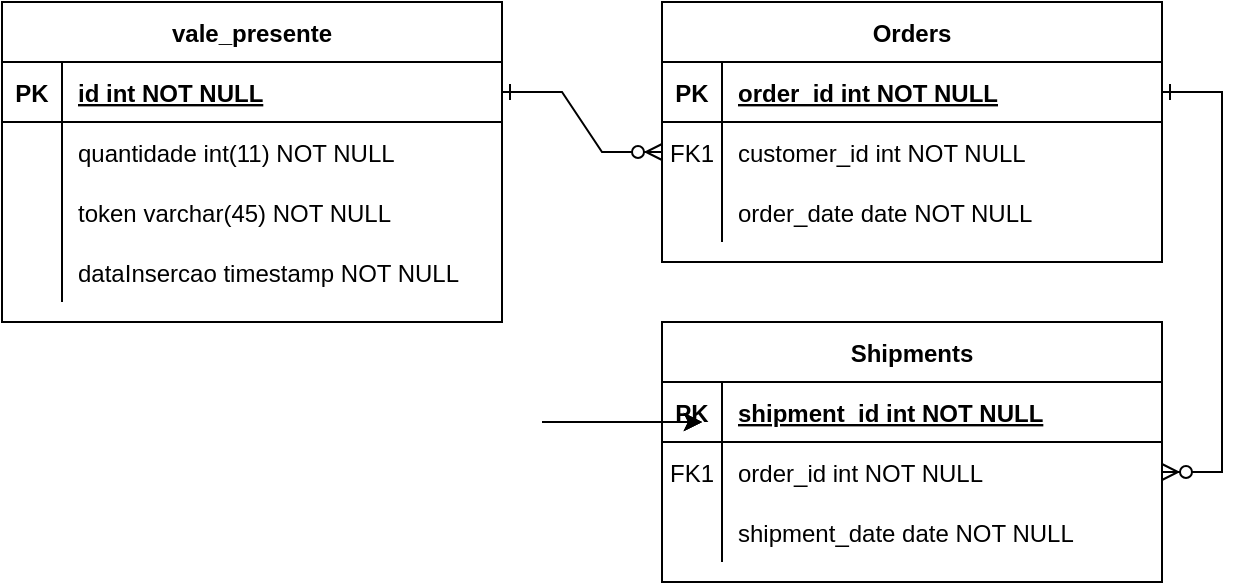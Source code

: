 <mxfile version="21.3.2" type="github">
  <diagram id="C5RBs43oDa-KdzZeNtuy" name="Page-1">
    <mxGraphModel dx="832" dy="446" grid="1" gridSize="10" guides="1" tooltips="1" connect="1" arrows="1" fold="1" page="1" pageScale="1" pageWidth="827" pageHeight="1169" math="0" shadow="0">
      <root>
        <mxCell id="WIyWlLk6GJQsqaUBKTNV-0" />
        <mxCell id="WIyWlLk6GJQsqaUBKTNV-1" parent="WIyWlLk6GJQsqaUBKTNV-0" />
        <mxCell id="9vp-qmft9jFnxLgAvtpD-0" value="" style="edgeStyle=entityRelationEdgeStyle;endArrow=ERzeroToMany;startArrow=ERone;endFill=1;startFill=0;rounded=0;" edge="1" parent="WIyWlLk6GJQsqaUBKTNV-1" source="9vp-qmft9jFnxLgAvtpD-23" target="9vp-qmft9jFnxLgAvtpD-6">
          <mxGeometry width="100" height="100" relative="1" as="geometry">
            <mxPoint x="340" y="1120" as="sourcePoint" />
            <mxPoint x="440" y="1020" as="targetPoint" />
          </mxGeometry>
        </mxCell>
        <mxCell id="9vp-qmft9jFnxLgAvtpD-1" value="" style="edgeStyle=entityRelationEdgeStyle;endArrow=ERzeroToMany;startArrow=ERone;endFill=1;startFill=0;rounded=0;" edge="1" parent="WIyWlLk6GJQsqaUBKTNV-1" source="9vp-qmft9jFnxLgAvtpD-3" target="9vp-qmft9jFnxLgAvtpD-16">
          <mxGeometry width="100" height="100" relative="1" as="geometry">
            <mxPoint x="400" y="580" as="sourcePoint" />
            <mxPoint x="460" y="605" as="targetPoint" />
          </mxGeometry>
        </mxCell>
        <mxCell id="9vp-qmft9jFnxLgAvtpD-2" value="Orders" style="shape=table;startSize=30;container=1;collapsible=1;childLayout=tableLayout;fixedRows=1;rowLines=0;fontStyle=1;align=center;resizeLast=1;" vertex="1" parent="WIyWlLk6GJQsqaUBKTNV-1">
          <mxGeometry x="450" y="520" width="250" height="130" as="geometry" />
        </mxCell>
        <mxCell id="9vp-qmft9jFnxLgAvtpD-3" value="" style="shape=partialRectangle;collapsible=0;dropTarget=0;pointerEvents=0;fillColor=none;points=[[0,0.5],[1,0.5]];portConstraint=eastwest;top=0;left=0;right=0;bottom=1;" vertex="1" parent="9vp-qmft9jFnxLgAvtpD-2">
          <mxGeometry y="30" width="250" height="30" as="geometry" />
        </mxCell>
        <mxCell id="9vp-qmft9jFnxLgAvtpD-4" value="PK" style="shape=partialRectangle;overflow=hidden;connectable=0;fillColor=none;top=0;left=0;bottom=0;right=0;fontStyle=1;" vertex="1" parent="9vp-qmft9jFnxLgAvtpD-3">
          <mxGeometry width="30" height="30" as="geometry">
            <mxRectangle width="30" height="30" as="alternateBounds" />
          </mxGeometry>
        </mxCell>
        <mxCell id="9vp-qmft9jFnxLgAvtpD-5" value="order_id int NOT NULL " style="shape=partialRectangle;overflow=hidden;connectable=0;fillColor=none;top=0;left=0;bottom=0;right=0;align=left;spacingLeft=6;fontStyle=5;" vertex="1" parent="9vp-qmft9jFnxLgAvtpD-3">
          <mxGeometry x="30" width="220" height="30" as="geometry">
            <mxRectangle width="220" height="30" as="alternateBounds" />
          </mxGeometry>
        </mxCell>
        <mxCell id="9vp-qmft9jFnxLgAvtpD-6" value="" style="shape=partialRectangle;collapsible=0;dropTarget=0;pointerEvents=0;fillColor=none;points=[[0,0.5],[1,0.5]];portConstraint=eastwest;top=0;left=0;right=0;bottom=0;" vertex="1" parent="9vp-qmft9jFnxLgAvtpD-2">
          <mxGeometry y="60" width="250" height="30" as="geometry" />
        </mxCell>
        <mxCell id="9vp-qmft9jFnxLgAvtpD-7" value="FK1" style="shape=partialRectangle;overflow=hidden;connectable=0;fillColor=none;top=0;left=0;bottom=0;right=0;" vertex="1" parent="9vp-qmft9jFnxLgAvtpD-6">
          <mxGeometry width="30" height="30" as="geometry">
            <mxRectangle width="30" height="30" as="alternateBounds" />
          </mxGeometry>
        </mxCell>
        <mxCell id="9vp-qmft9jFnxLgAvtpD-8" value="customer_id int NOT NULL" style="shape=partialRectangle;overflow=hidden;connectable=0;fillColor=none;top=0;left=0;bottom=0;right=0;align=left;spacingLeft=6;" vertex="1" parent="9vp-qmft9jFnxLgAvtpD-6">
          <mxGeometry x="30" width="220" height="30" as="geometry">
            <mxRectangle width="220" height="30" as="alternateBounds" />
          </mxGeometry>
        </mxCell>
        <mxCell id="9vp-qmft9jFnxLgAvtpD-9" value="" style="shape=partialRectangle;collapsible=0;dropTarget=0;pointerEvents=0;fillColor=none;points=[[0,0.5],[1,0.5]];portConstraint=eastwest;top=0;left=0;right=0;bottom=0;" vertex="1" parent="9vp-qmft9jFnxLgAvtpD-2">
          <mxGeometry y="90" width="250" height="30" as="geometry" />
        </mxCell>
        <mxCell id="9vp-qmft9jFnxLgAvtpD-10" value="" style="shape=partialRectangle;overflow=hidden;connectable=0;fillColor=none;top=0;left=0;bottom=0;right=0;" vertex="1" parent="9vp-qmft9jFnxLgAvtpD-9">
          <mxGeometry width="30" height="30" as="geometry">
            <mxRectangle width="30" height="30" as="alternateBounds" />
          </mxGeometry>
        </mxCell>
        <mxCell id="9vp-qmft9jFnxLgAvtpD-11" value="order_date date NOT NULL" style="shape=partialRectangle;overflow=hidden;connectable=0;fillColor=none;top=0;left=0;bottom=0;right=0;align=left;spacingLeft=6;" vertex="1" parent="9vp-qmft9jFnxLgAvtpD-9">
          <mxGeometry x="30" width="220" height="30" as="geometry">
            <mxRectangle width="220" height="30" as="alternateBounds" />
          </mxGeometry>
        </mxCell>
        <mxCell id="9vp-qmft9jFnxLgAvtpD-12" value="Shipments" style="shape=table;startSize=30;container=1;collapsible=1;childLayout=tableLayout;fixedRows=1;rowLines=0;fontStyle=1;align=center;resizeLast=1;" vertex="1" parent="WIyWlLk6GJQsqaUBKTNV-1">
          <mxGeometry x="450" y="680" width="250" height="130" as="geometry" />
        </mxCell>
        <mxCell id="9vp-qmft9jFnxLgAvtpD-13" value="" style="shape=partialRectangle;collapsible=0;dropTarget=0;pointerEvents=0;fillColor=none;points=[[0,0.5],[1,0.5]];portConstraint=eastwest;top=0;left=0;right=0;bottom=1;" vertex="1" parent="9vp-qmft9jFnxLgAvtpD-12">
          <mxGeometry y="30" width="250" height="30" as="geometry" />
        </mxCell>
        <mxCell id="9vp-qmft9jFnxLgAvtpD-14" value="PK" style="shape=partialRectangle;overflow=hidden;connectable=0;fillColor=none;top=0;left=0;bottom=0;right=0;fontStyle=1;" vertex="1" parent="9vp-qmft9jFnxLgAvtpD-13">
          <mxGeometry width="30" height="30" as="geometry">
            <mxRectangle width="30" height="30" as="alternateBounds" />
          </mxGeometry>
        </mxCell>
        <mxCell id="9vp-qmft9jFnxLgAvtpD-15" value="shipment_id int NOT NULL " style="shape=partialRectangle;overflow=hidden;connectable=0;fillColor=none;top=0;left=0;bottom=0;right=0;align=left;spacingLeft=6;fontStyle=5;" vertex="1" parent="9vp-qmft9jFnxLgAvtpD-13">
          <mxGeometry x="30" width="220" height="30" as="geometry">
            <mxRectangle width="220" height="30" as="alternateBounds" />
          </mxGeometry>
        </mxCell>
        <mxCell id="9vp-qmft9jFnxLgAvtpD-16" value="" style="shape=partialRectangle;collapsible=0;dropTarget=0;pointerEvents=0;fillColor=none;points=[[0,0.5],[1,0.5]];portConstraint=eastwest;top=0;left=0;right=0;bottom=0;" vertex="1" parent="9vp-qmft9jFnxLgAvtpD-12">
          <mxGeometry y="60" width="250" height="30" as="geometry" />
        </mxCell>
        <mxCell id="9vp-qmft9jFnxLgAvtpD-17" value="FK1" style="shape=partialRectangle;overflow=hidden;connectable=0;fillColor=none;top=0;left=0;bottom=0;right=0;" vertex="1" parent="9vp-qmft9jFnxLgAvtpD-16">
          <mxGeometry width="30" height="30" as="geometry">
            <mxRectangle width="30" height="30" as="alternateBounds" />
          </mxGeometry>
        </mxCell>
        <mxCell id="9vp-qmft9jFnxLgAvtpD-18" value="order_id int NOT NULL" style="shape=partialRectangle;overflow=hidden;connectable=0;fillColor=none;top=0;left=0;bottom=0;right=0;align=left;spacingLeft=6;" vertex="1" parent="9vp-qmft9jFnxLgAvtpD-16">
          <mxGeometry x="30" width="220" height="30" as="geometry">
            <mxRectangle width="220" height="30" as="alternateBounds" />
          </mxGeometry>
        </mxCell>
        <mxCell id="9vp-qmft9jFnxLgAvtpD-19" value="" style="shape=partialRectangle;collapsible=0;dropTarget=0;pointerEvents=0;fillColor=none;points=[[0,0.5],[1,0.5]];portConstraint=eastwest;top=0;left=0;right=0;bottom=0;" vertex="1" parent="9vp-qmft9jFnxLgAvtpD-12">
          <mxGeometry y="90" width="250" height="30" as="geometry" />
        </mxCell>
        <mxCell id="9vp-qmft9jFnxLgAvtpD-20" value="" style="shape=partialRectangle;overflow=hidden;connectable=0;fillColor=none;top=0;left=0;bottom=0;right=0;" vertex="1" parent="9vp-qmft9jFnxLgAvtpD-19">
          <mxGeometry width="30" height="30" as="geometry">
            <mxRectangle width="30" height="30" as="alternateBounds" />
          </mxGeometry>
        </mxCell>
        <mxCell id="9vp-qmft9jFnxLgAvtpD-21" value="shipment_date date NOT NULL" style="shape=partialRectangle;overflow=hidden;connectable=0;fillColor=none;top=0;left=0;bottom=0;right=0;align=left;spacingLeft=6;" vertex="1" parent="9vp-qmft9jFnxLgAvtpD-19">
          <mxGeometry x="30" width="220" height="30" as="geometry">
            <mxRectangle width="220" height="30" as="alternateBounds" />
          </mxGeometry>
        </mxCell>
        <mxCell id="9vp-qmft9jFnxLgAvtpD-22" value="vale_presente" style="shape=table;startSize=30;container=1;collapsible=1;childLayout=tableLayout;fixedRows=1;rowLines=0;fontStyle=1;align=center;resizeLast=1;" vertex="1" parent="WIyWlLk6GJQsqaUBKTNV-1">
          <mxGeometry x="120" y="520" width="250" height="160" as="geometry">
            <mxRectangle x="120" y="520" width="120" height="30" as="alternateBounds" />
          </mxGeometry>
        </mxCell>
        <mxCell id="9vp-qmft9jFnxLgAvtpD-23" value="" style="shape=partialRectangle;collapsible=0;dropTarget=0;pointerEvents=0;fillColor=none;points=[[0,0.5],[1,0.5]];portConstraint=eastwest;top=0;left=0;right=0;bottom=1;" vertex="1" parent="9vp-qmft9jFnxLgAvtpD-22">
          <mxGeometry y="30" width="250" height="30" as="geometry" />
        </mxCell>
        <mxCell id="9vp-qmft9jFnxLgAvtpD-24" value="PK" style="shape=partialRectangle;overflow=hidden;connectable=0;fillColor=none;top=0;left=0;bottom=0;right=0;fontStyle=1;" vertex="1" parent="9vp-qmft9jFnxLgAvtpD-23">
          <mxGeometry width="30" height="30" as="geometry">
            <mxRectangle width="30" height="30" as="alternateBounds" />
          </mxGeometry>
        </mxCell>
        <mxCell id="9vp-qmft9jFnxLgAvtpD-25" value="id int NOT NULL " style="shape=partialRectangle;overflow=hidden;connectable=0;fillColor=none;top=0;left=0;bottom=0;right=0;align=left;spacingLeft=6;fontStyle=5;" vertex="1" parent="9vp-qmft9jFnxLgAvtpD-23">
          <mxGeometry x="30" width="220" height="30" as="geometry">
            <mxRectangle width="220" height="30" as="alternateBounds" />
          </mxGeometry>
        </mxCell>
        <mxCell id="9vp-qmft9jFnxLgAvtpD-26" value="" style="shape=partialRectangle;collapsible=0;dropTarget=0;pointerEvents=0;fillColor=none;points=[[0,0.5],[1,0.5]];portConstraint=eastwest;top=0;left=0;right=0;bottom=0;" vertex="1" parent="9vp-qmft9jFnxLgAvtpD-22">
          <mxGeometry y="60" width="250" height="30" as="geometry" />
        </mxCell>
        <mxCell id="9vp-qmft9jFnxLgAvtpD-27" value="" style="shape=partialRectangle;overflow=hidden;connectable=0;fillColor=none;top=0;left=0;bottom=0;right=0;" vertex="1" parent="9vp-qmft9jFnxLgAvtpD-26">
          <mxGeometry width="30" height="30" as="geometry">
            <mxRectangle width="30" height="30" as="alternateBounds" />
          </mxGeometry>
        </mxCell>
        <mxCell id="9vp-qmft9jFnxLgAvtpD-28" value="quantidade int(11) NOT NULL" style="shape=partialRectangle;overflow=hidden;connectable=0;fillColor=none;top=0;left=0;bottom=0;right=0;align=left;spacingLeft=6;" vertex="1" parent="9vp-qmft9jFnxLgAvtpD-26">
          <mxGeometry x="30" width="220" height="30" as="geometry">
            <mxRectangle width="220" height="30" as="alternateBounds" />
          </mxGeometry>
        </mxCell>
        <mxCell id="9vp-qmft9jFnxLgAvtpD-32" style="shape=partialRectangle;collapsible=0;dropTarget=0;pointerEvents=0;fillColor=none;points=[[0,0.5],[1,0.5]];portConstraint=eastwest;top=0;left=0;right=0;bottom=0;" vertex="1" parent="9vp-qmft9jFnxLgAvtpD-22">
          <mxGeometry y="90" width="250" height="30" as="geometry" />
        </mxCell>
        <mxCell id="9vp-qmft9jFnxLgAvtpD-33" style="shape=partialRectangle;overflow=hidden;connectable=0;fillColor=none;top=0;left=0;bottom=0;right=0;" vertex="1" parent="9vp-qmft9jFnxLgAvtpD-32">
          <mxGeometry width="30" height="30" as="geometry">
            <mxRectangle width="30" height="30" as="alternateBounds" />
          </mxGeometry>
        </mxCell>
        <mxCell id="9vp-qmft9jFnxLgAvtpD-34" value="token varchar(45) NOT NULL" style="shape=partialRectangle;overflow=hidden;connectable=0;fillColor=none;top=0;left=0;bottom=0;right=0;align=left;spacingLeft=6;" vertex="1" parent="9vp-qmft9jFnxLgAvtpD-32">
          <mxGeometry x="30" width="220" height="30" as="geometry">
            <mxRectangle width="220" height="30" as="alternateBounds" />
          </mxGeometry>
        </mxCell>
        <mxCell id="9vp-qmft9jFnxLgAvtpD-35" style="shape=partialRectangle;collapsible=0;dropTarget=0;pointerEvents=0;fillColor=none;points=[[0,0.5],[1,0.5]];portConstraint=eastwest;top=0;left=0;right=0;bottom=0;" vertex="1" parent="9vp-qmft9jFnxLgAvtpD-22">
          <mxGeometry y="120" width="250" height="30" as="geometry" />
        </mxCell>
        <mxCell id="9vp-qmft9jFnxLgAvtpD-36" style="shape=partialRectangle;overflow=hidden;connectable=0;fillColor=none;top=0;left=0;bottom=0;right=0;" vertex="1" parent="9vp-qmft9jFnxLgAvtpD-35">
          <mxGeometry width="30" height="30" as="geometry">
            <mxRectangle width="30" height="30" as="alternateBounds" />
          </mxGeometry>
        </mxCell>
        <mxCell id="9vp-qmft9jFnxLgAvtpD-37" value="dataInsercao timestamp NOT NULL" style="shape=partialRectangle;overflow=hidden;connectable=0;fillColor=none;top=0;left=0;bottom=0;right=0;align=left;spacingLeft=6;" vertex="1" parent="9vp-qmft9jFnxLgAvtpD-35">
          <mxGeometry x="30" width="220" height="30" as="geometry">
            <mxRectangle width="220" height="30" as="alternateBounds" />
          </mxGeometry>
        </mxCell>
        <mxCell id="9vp-qmft9jFnxLgAvtpD-29" value="" style="edgeStyle=none;orthogonalLoop=1;jettySize=auto;html=1;rounded=0;" edge="1" parent="WIyWlLk6GJQsqaUBKTNV-1">
          <mxGeometry width="80" relative="1" as="geometry">
            <mxPoint x="390" y="730" as="sourcePoint" />
            <mxPoint x="470" y="730" as="targetPoint" />
            <Array as="points" />
          </mxGeometry>
        </mxCell>
        <mxCell id="9vp-qmft9jFnxLgAvtpD-30" value="" style="edgeStyle=none;orthogonalLoop=1;jettySize=auto;html=1;rounded=0;" edge="1" parent="WIyWlLk6GJQsqaUBKTNV-1">
          <mxGeometry width="80" relative="1" as="geometry">
            <mxPoint x="390" y="730" as="sourcePoint" />
            <mxPoint x="470" y="730" as="targetPoint" />
            <Array as="points" />
          </mxGeometry>
        </mxCell>
        <mxCell id="9vp-qmft9jFnxLgAvtpD-31" value="" style="edgeStyle=none;orthogonalLoop=1;jettySize=auto;html=1;rounded=0;" edge="1" parent="WIyWlLk6GJQsqaUBKTNV-1">
          <mxGeometry width="80" relative="1" as="geometry">
            <mxPoint x="390" y="730" as="sourcePoint" />
            <mxPoint x="470" y="730" as="targetPoint" />
            <Array as="points" />
          </mxGeometry>
        </mxCell>
      </root>
    </mxGraphModel>
  </diagram>
</mxfile>
